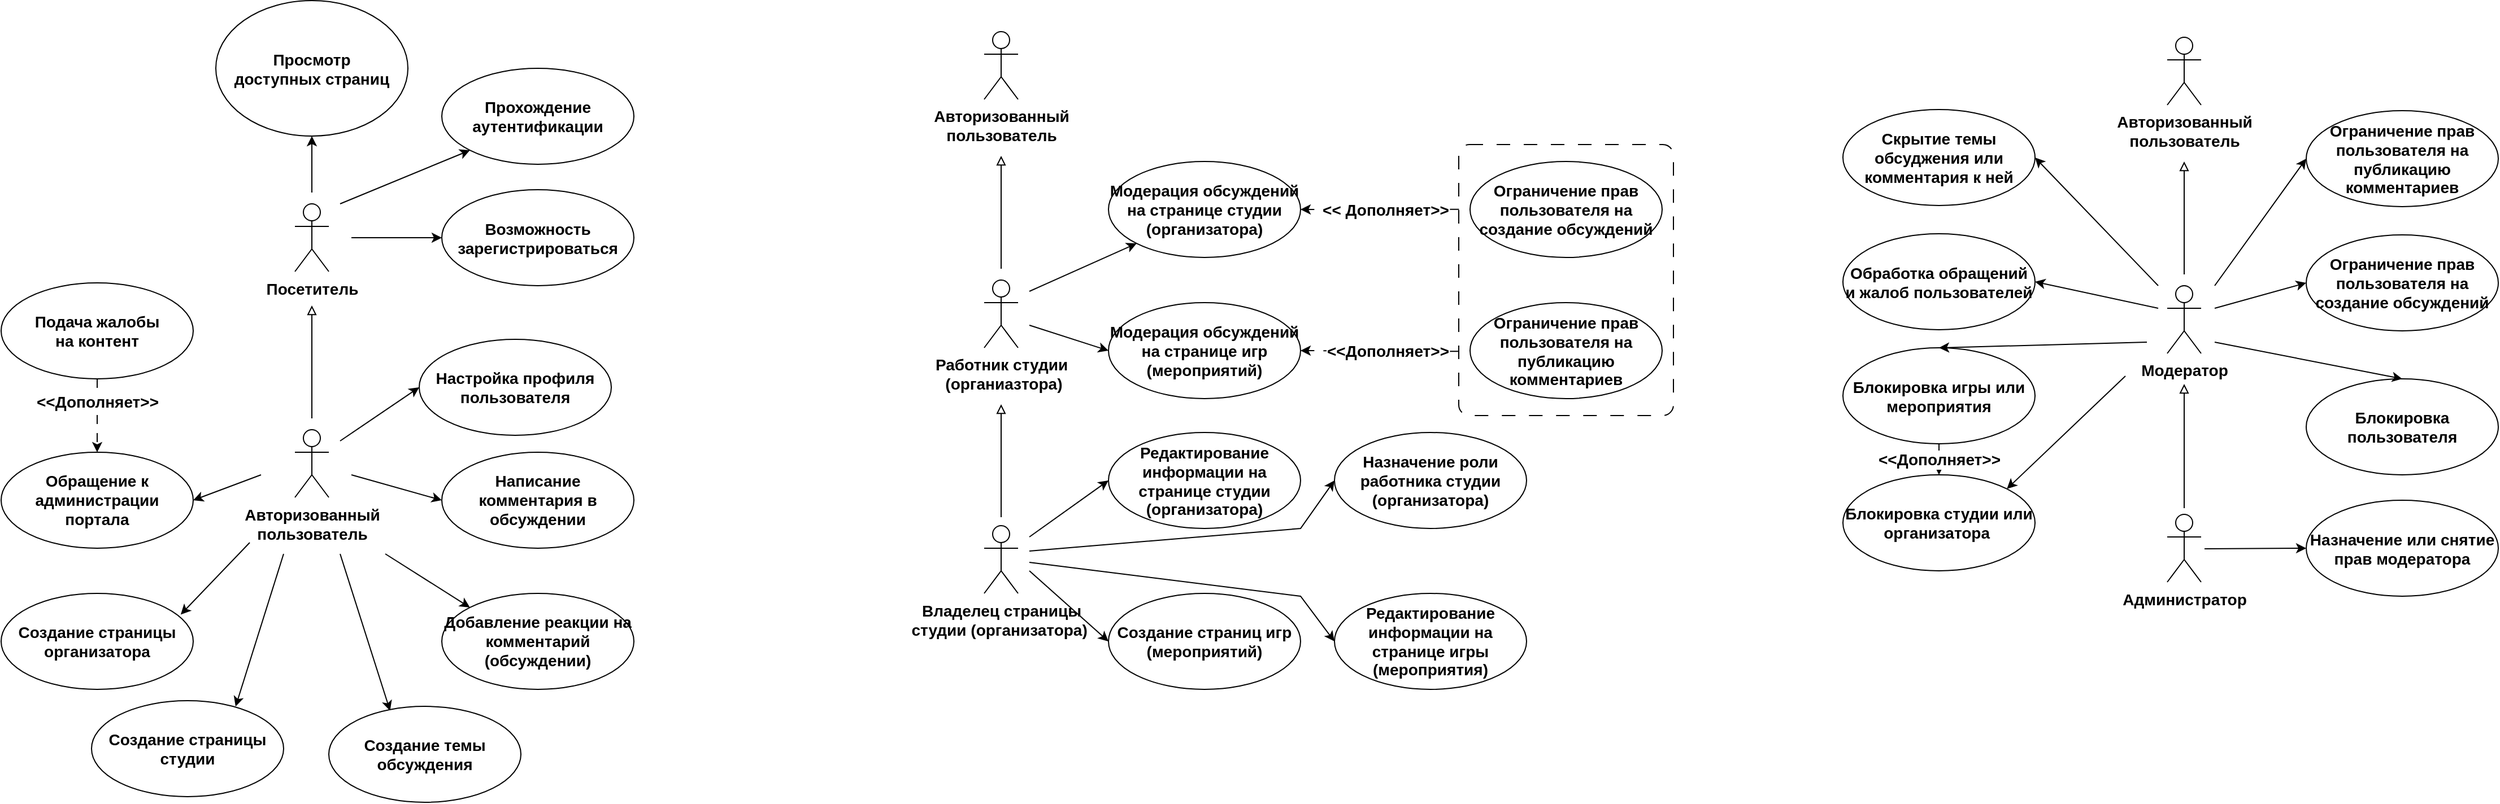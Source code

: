 <mxfile version="27.0.2">
  <diagram name="Страница — 1" id="YpcRYYn0DYfxFPPNS0pG">
    <mxGraphModel dx="2053" dy="849" grid="1" gridSize="10" guides="1" tooltips="1" connect="1" arrows="1" fold="1" page="1" pageScale="1" pageWidth="827" pageHeight="1169" math="0" shadow="0">
      <root>
        <mxCell id="0" />
        <mxCell id="1" parent="0" />
        <mxCell id="T_CZ678cAcqqbvPWmF4b-27" value="" style="rounded=1;whiteSpace=wrap;html=1;fillColor=none;strokeWidth=1;dashed=1;dashPattern=12 12;arcSize=5;" parent="1" vertex="1">
          <mxGeometry x="580" y="165" width="190" height="240" as="geometry" />
        </mxCell>
        <mxCell id="T_CZ678cAcqqbvPWmF4b-5" value="Редактирование информации на странице игры (мероприятия)" style="ellipse;whiteSpace=wrap;html=1;fontSize=14;fontStyle=1" parent="1" vertex="1">
          <mxGeometry x="470" y="562.5" width="170" height="85" as="geometry" />
        </mxCell>
        <mxCell id="T_CZ678cAcqqbvPWmF4b-6" value="Назначение роли работника студии (организатора)" style="ellipse;whiteSpace=wrap;html=1;fontSize=14;fontStyle=1" parent="1" vertex="1">
          <mxGeometry x="470" y="420" width="170" height="85" as="geometry" />
        </mxCell>
        <mxCell id="Nox9GVhglAXxj7asT37l-6" style="rounded=0;orthogonalLoop=1;jettySize=auto;html=1;entryX=0.5;entryY=1;entryDx=0;entryDy=0;" parent="1" target="Nox9GVhglAXxj7asT37l-5" edge="1">
          <mxGeometry relative="1" as="geometry">
            <mxPoint x="-435" y="207.5" as="sourcePoint" />
          </mxGeometry>
        </mxCell>
        <mxCell id="Nox9GVhglAXxj7asT37l-8" style="rounded=0;orthogonalLoop=1;jettySize=auto;html=1;entryX=0;entryY=0.5;entryDx=0;entryDy=0;" parent="1" target="Nox9GVhglAXxj7asT37l-7" edge="1">
          <mxGeometry relative="1" as="geometry">
            <mxPoint x="-400" y="247.5" as="sourcePoint" />
          </mxGeometry>
        </mxCell>
        <mxCell id="wxCVGypFrNnkMV9-Y0Sd-2" style="rounded=0;orthogonalLoop=1;jettySize=auto;html=1;entryX=0;entryY=1;entryDx=0;entryDy=0;" parent="1" target="wxCVGypFrNnkMV9-Y0Sd-1" edge="1">
          <mxGeometry relative="1" as="geometry">
            <mxPoint x="-410" y="217.5" as="sourcePoint" />
          </mxGeometry>
        </mxCell>
        <mxCell id="Nox9GVhglAXxj7asT37l-1" value="Посетитель" style="shape=umlActor;verticalLabelPosition=bottom;verticalAlign=top;html=1;outlineConnect=0;fontSize=14;fontStyle=1" parent="1" vertex="1">
          <mxGeometry x="-450" y="217.5" width="30" height="60" as="geometry" />
        </mxCell>
        <mxCell id="Nox9GVhglAXxj7asT37l-5" value="Просмотр&lt;div&gt;доступных страниц&lt;/div&gt;" style="ellipse;whiteSpace=wrap;html=1;fontSize=14;fontStyle=1" parent="1" vertex="1">
          <mxGeometry x="-520" y="37.5" width="170" height="120" as="geometry" />
        </mxCell>
        <mxCell id="Nox9GVhglAXxj7asT37l-7" value="Возможность&lt;div&gt;зарегистрироваться&lt;/div&gt;" style="ellipse;whiteSpace=wrap;html=1;fontSize=14;fontStyle=1" parent="1" vertex="1">
          <mxGeometry x="-320" y="205" width="170" height="85" as="geometry" />
        </mxCell>
        <mxCell id="Nox9GVhglAXxj7asT37l-11" style="rounded=0;orthogonalLoop=1;jettySize=auto;html=1;endArrow=block;endFill=0;" parent="1" edge="1">
          <mxGeometry relative="1" as="geometry">
            <mxPoint x="-435" y="407.5" as="sourcePoint" />
            <mxPoint x="-435" y="307.5" as="targetPoint" />
          </mxGeometry>
        </mxCell>
        <mxCell id="Nox9GVhglAXxj7asT37l-32" style="rounded=0;orthogonalLoop=1;jettySize=auto;html=1;entryX=0;entryY=0.5;entryDx=0;entryDy=0;" parent="1" target="Nox9GVhglAXxj7asT37l-12" edge="1">
          <mxGeometry relative="1" as="geometry">
            <mxPoint x="-410" y="427.5" as="sourcePoint" />
          </mxGeometry>
        </mxCell>
        <mxCell id="rq-agdoUuukHoPaK4YFO-3" style="rounded=0;orthogonalLoop=1;jettySize=auto;html=1;entryX=0;entryY=0;entryDx=0;entryDy=0;" parent="1" target="Nox9GVhglAXxj7asT37l-17" edge="1">
          <mxGeometry relative="1" as="geometry">
            <mxPoint x="-370" y="527.5" as="sourcePoint" />
          </mxGeometry>
        </mxCell>
        <mxCell id="rq-agdoUuukHoPaK4YFO-4" style="rounded=0;orthogonalLoop=1;jettySize=auto;html=1;entryX=0;entryY=0.5;entryDx=0;entryDy=0;" parent="1" target="Nox9GVhglAXxj7asT37l-18" edge="1">
          <mxGeometry relative="1" as="geometry">
            <mxPoint x="-400" y="457.5" as="sourcePoint" />
          </mxGeometry>
        </mxCell>
        <mxCell id="Nox9GVhglAXxj7asT37l-9" value="Авторизованный&lt;div&gt;пользователь&lt;/div&gt;" style="shape=umlActor;verticalLabelPosition=bottom;verticalAlign=top;html=1;outlineConnect=0;fontSize=14;fontStyle=1" parent="1" vertex="1">
          <mxGeometry x="-450" y="417.5" width="30" height="60" as="geometry" />
        </mxCell>
        <mxCell id="Nox9GVhglAXxj7asT37l-12" value="Настройка профиля&lt;div&gt;пользователя&lt;/div&gt;" style="ellipse;whiteSpace=wrap;html=1;fontSize=14;fontStyle=1" parent="1" vertex="1">
          <mxGeometry x="-340" y="337.5" width="170" height="85" as="geometry" />
        </mxCell>
        <mxCell id="Nox9GVhglAXxj7asT37l-13" value="Подача жалобы&lt;div&gt;на контент&lt;/div&gt;" style="ellipse;whiteSpace=wrap;html=1;fontSize=14;fontStyle=1" parent="1" vertex="1">
          <mxGeometry x="-710" y="287.5" width="170" height="85" as="geometry" />
        </mxCell>
        <mxCell id="Nox9GVhglAXxj7asT37l-14" value="Обращение к администрации портала" style="ellipse;whiteSpace=wrap;html=1;fontSize=14;fontStyle=1" parent="1" vertex="1">
          <mxGeometry x="-710" y="437.5" width="170" height="85" as="geometry" />
        </mxCell>
        <mxCell id="Nox9GVhglAXxj7asT37l-15" value="Создание страницы студии" style="ellipse;whiteSpace=wrap;html=1;fontSize=14;fontStyle=1" parent="1" vertex="1">
          <mxGeometry x="-630" y="657.5" width="170" height="85" as="geometry" />
        </mxCell>
        <mxCell id="Nox9GVhglAXxj7asT37l-17" value="Добавление реакции на комментарий (обсуждении)" style="ellipse;whiteSpace=wrap;html=1;fontSize=14;fontStyle=1" parent="1" vertex="1">
          <mxGeometry x="-320" y="562.5" width="170" height="85" as="geometry" />
        </mxCell>
        <mxCell id="Nox9GVhglAXxj7asT37l-18" value="Написание комментария в обсуждении" style="ellipse;whiteSpace=wrap;html=1;fontSize=14;fontStyle=1" parent="1" vertex="1">
          <mxGeometry x="-320" y="437.5" width="170" height="85" as="geometry" />
        </mxCell>
        <mxCell id="Nox9GVhglAXxj7asT37l-19" value="Создание страницы организатора" style="ellipse;whiteSpace=wrap;html=1;fontSize=14;fontStyle=1" parent="1" vertex="1">
          <mxGeometry x="-710" y="562.5" width="170" height="85" as="geometry" />
        </mxCell>
        <mxCell id="jyXeXl46rUH5Mm83_vD5-4" style="edgeStyle=orthogonalEdgeStyle;rounded=0;orthogonalLoop=1;jettySize=auto;html=1;endArrow=block;endFill=0;" parent="1" edge="1">
          <mxGeometry relative="1" as="geometry">
            <mxPoint x="175" y="275" as="sourcePoint" />
            <mxPoint x="175" y="175" as="targetPoint" />
          </mxGeometry>
        </mxCell>
        <mxCell id="wxCVGypFrNnkMV9-Y0Sd-13" style="rounded=0;orthogonalLoop=1;jettySize=auto;html=1;entryX=0;entryY=1;entryDx=0;entryDy=0;" parent="1" target="Nox9GVhglAXxj7asT37l-39" edge="1">
          <mxGeometry relative="1" as="geometry">
            <mxPoint x="200" y="295" as="sourcePoint" />
          </mxGeometry>
        </mxCell>
        <mxCell id="wxCVGypFrNnkMV9-Y0Sd-14" style="rounded=0;orthogonalLoop=1;jettySize=auto;html=1;entryX=0;entryY=0.5;entryDx=0;entryDy=0;" parent="1" target="Nox9GVhglAXxj7asT37l-41" edge="1">
          <mxGeometry relative="1" as="geometry">
            <mxPoint x="200" y="325" as="sourcePoint" />
          </mxGeometry>
        </mxCell>
        <mxCell id="Nox9GVhglAXxj7asT37l-34" value="&lt;div&gt;Работник студии&lt;/div&gt;&lt;div&gt;&amp;nbsp;(&lt;span style=&quot;background-color: transparent; color: light-dark(rgb(0, 0, 0), rgb(255, 255, 255));&quot;&gt;органиазтора&lt;/span&gt;&lt;span style=&quot;background-color: transparent; color: light-dark(rgb(0, 0, 0), rgb(255, 255, 255));&quot;&gt;)&lt;/span&gt;&lt;/div&gt;" style="shape=umlActor;verticalLabelPosition=bottom;verticalAlign=top;html=1;outlineConnect=0;fontSize=14;fontStyle=1" parent="1" vertex="1">
          <mxGeometry x="160" y="285" width="30" height="60" as="geometry" />
        </mxCell>
        <mxCell id="Nox9GVhglAXxj7asT37l-39" value="Модерация обсуждений на странице студии (организатора)&lt;span style=&quot;color: rgba(0, 0, 0, 0); font-family: monospace; font-size: 0px; font-weight: 400; text-align: start; text-wrap-mode: nowrap;&quot;&gt;%3CmxGraphModel%3E%3Croot%3E%3CmxCell%20id%3D%220%22%2F%3E%3CmxCell%20id%3D%221%22%20parent%3D%220%22%2F%3E%3CmxCell%20id%3D%222%22%20value%3D%22%D0%92%D0%BE%D0%B7%D0%BC%D0%BE%D0%B6%D0%BD%D0%BE%D1%81%D1%82%D1%8C%26lt%3Bdiv%26gt%3B%D0%B7%D0%B0%D1%80%D0%B5%D0%B3%D0%B8%D1%81%D1%82%D1%80%D0%B8%D1%80%D0%BE%D0%B2%D0%B0%D1%82%D1%8C%D1%81%D1%8F%26lt%3B%2Fdiv%26gt%3B%22%20style%3D%22ellipse%3BwhiteSpace%3Dwrap%3Bhtml%3D1%3BfontSize%3D14%3BfontStyle%3D1%22%20vertex%3D%221%22%20parent%3D%221%22%3E%3CmxGeometry%20x%3D%22-390%22%20y%3D%22187.5%22%20width%3D%22170%22%20height%3D%2285%22%20as%3D%22geometry%22%2F%3E%3C%2FmxCell%3E%3C%2Froot%3E%3C%2FmxGraphModel%3E&lt;/span&gt;" style="ellipse;whiteSpace=wrap;html=1;fontSize=14;fontStyle=1" parent="1" vertex="1">
          <mxGeometry x="270" y="180" width="170" height="85" as="geometry" />
        </mxCell>
        <mxCell id="Nox9GVhglAXxj7asT37l-41" value="Модерация обсуждений на странице игр (мероприятий)" style="ellipse;whiteSpace=wrap;html=1;fontSize=14;fontStyle=1" parent="1" vertex="1">
          <mxGeometry x="270" y="305" width="170" height="85" as="geometry" />
        </mxCell>
        <mxCell id="T_CZ678cAcqqbvPWmF4b-22" style="rounded=0;orthogonalLoop=1;jettySize=auto;html=1;entryX=1;entryY=0.5;entryDx=0;entryDy=0;dashed=1;dashPattern=8 8;exitX=0.001;exitY=0.763;exitDx=0;exitDy=0;exitPerimeter=0;" parent="1" source="T_CZ678cAcqqbvPWmF4b-27" target="Nox9GVhglAXxj7asT37l-41" edge="1">
          <mxGeometry relative="1" as="geometry" />
        </mxCell>
        <mxCell id="T_CZ678cAcqqbvPWmF4b-24" value="&amp;lt;&amp;lt;Дополняет&amp;gt;&amp;gt;" style="edgeLabel;html=1;align=center;verticalAlign=middle;resizable=0;points=[];fontStyle=1;fontSize=14;" parent="T_CZ678cAcqqbvPWmF4b-22" vertex="1" connectable="0">
          <mxGeometry x="0.403" relative="1" as="geometry">
            <mxPoint x="35" as="offset" />
          </mxGeometry>
        </mxCell>
        <mxCell id="Nox9GVhglAXxj7asT37l-42" value="Ограничение прав пользователя на публикацию комментариев" style="ellipse;whiteSpace=wrap;html=1;fontSize=14;fontStyle=1" parent="1" vertex="1">
          <mxGeometry x="590" y="305" width="170" height="85" as="geometry" />
        </mxCell>
        <mxCell id="T_CZ678cAcqqbvPWmF4b-21" style="rounded=0;orthogonalLoop=1;jettySize=auto;html=1;entryX=1;entryY=0.5;entryDx=0;entryDy=0;dashed=1;dashPattern=8 8;exitX=0.001;exitY=0.239;exitDx=0;exitDy=0;exitPerimeter=0;" parent="1" source="T_CZ678cAcqqbvPWmF4b-27" target="Nox9GVhglAXxj7asT37l-39" edge="1">
          <mxGeometry relative="1" as="geometry" />
        </mxCell>
        <mxCell id="T_CZ678cAcqqbvPWmF4b-23" value="&amp;lt;&amp;lt; Дополняет&amp;gt;&amp;gt;" style="edgeLabel;html=1;align=center;verticalAlign=middle;resizable=0;points=[];fontStyle=1;fontSize=14;" parent="T_CZ678cAcqqbvPWmF4b-21" vertex="1" connectable="0">
          <mxGeometry x="0.112" y="-1" relative="1" as="geometry">
            <mxPoint x="13" y="1" as="offset" />
          </mxGeometry>
        </mxCell>
        <mxCell id="Nox9GVhglAXxj7asT37l-43" value="Ограничение прав пользователя на создание обсуждений" style="ellipse;whiteSpace=wrap;html=1;fontSize=14;fontStyle=1" parent="1" vertex="1">
          <mxGeometry x="590" y="180" width="170" height="85" as="geometry" />
        </mxCell>
        <mxCell id="jyXeXl46rUH5Mm83_vD5-2" value="Авторизованный&lt;div&gt;пользователь&lt;/div&gt;" style="shape=umlActor;verticalLabelPosition=bottom;verticalAlign=top;html=1;outlineConnect=0;fontSize=14;fontStyle=1" parent="1" vertex="1">
          <mxGeometry x="160" y="65" width="30" height="60" as="geometry" />
        </mxCell>
        <mxCell id="wxCVGypFrNnkMV9-Y0Sd-1" value="Прохождение аутентификации" style="ellipse;whiteSpace=wrap;html=1;fontSize=14;fontStyle=1" parent="1" vertex="1">
          <mxGeometry x="-320" y="97.5" width="170" height="85" as="geometry" />
        </mxCell>
        <mxCell id="wxCVGypFrNnkMV9-Y0Sd-3" value="" style="rounded=0;orthogonalLoop=1;jettySize=auto;html=1;entryX=0.319;entryY=0.046;entryDx=0;entryDy=0;entryPerimeter=0;" parent="1" target="Nox9GVhglAXxj7asT37l-16" edge="1">
          <mxGeometry relative="1" as="geometry">
            <mxPoint x="-410" y="527.5" as="sourcePoint" />
            <mxPoint x="-420" y="830.5" as="targetPoint" />
          </mxGeometry>
        </mxCell>
        <mxCell id="Nox9GVhglAXxj7asT37l-16" value="Создание темы обсуждения" style="ellipse;whiteSpace=wrap;html=1;fontSize=14;fontStyle=1" parent="1" vertex="1">
          <mxGeometry x="-420" y="662.5" width="170" height="85" as="geometry" />
        </mxCell>
        <mxCell id="wxCVGypFrNnkMV9-Y0Sd-5" style="rounded=0;orthogonalLoop=1;jettySize=auto;html=1;entryX=0.75;entryY=0.061;entryDx=0;entryDy=0;entryPerimeter=0;" parent="1" target="Nox9GVhglAXxj7asT37l-15" edge="1">
          <mxGeometry relative="1" as="geometry">
            <mxPoint x="-460" y="527.5" as="sourcePoint" />
          </mxGeometry>
        </mxCell>
        <mxCell id="wxCVGypFrNnkMV9-Y0Sd-6" style="rounded=0;orthogonalLoop=1;jettySize=auto;html=1;entryX=0.935;entryY=0.22;entryDx=0;entryDy=0;entryPerimeter=0;" parent="1" target="Nox9GVhglAXxj7asT37l-19" edge="1">
          <mxGeometry relative="1" as="geometry">
            <mxPoint x="-490" y="517.5" as="sourcePoint" />
          </mxGeometry>
        </mxCell>
        <mxCell id="wxCVGypFrNnkMV9-Y0Sd-7" style="rounded=0;orthogonalLoop=1;jettySize=auto;html=1;entryX=0.5;entryY=0;entryDx=0;entryDy=0;exitX=0.5;exitY=1;exitDx=0;exitDy=0;dashed=1;dashPattern=8 8;" parent="1" source="Nox9GVhglAXxj7asT37l-13" target="Nox9GVhglAXxj7asT37l-14" edge="1">
          <mxGeometry relative="1" as="geometry">
            <mxPoint x="-470" y="457.5" as="sourcePoint" />
          </mxGeometry>
        </mxCell>
        <mxCell id="wxCVGypFrNnkMV9-Y0Sd-9" value="&lt;b&gt;&amp;lt;&amp;lt;Дополняет&amp;gt;&amp;gt;&lt;/b&gt;" style="edgeLabel;html=1;align=center;verticalAlign=middle;resizable=0;points=[];fontSize=14;" parent="wxCVGypFrNnkMV9-Y0Sd-7" vertex="1" connectable="0">
          <mxGeometry x="-0.309" y="1" relative="1" as="geometry">
            <mxPoint x="-1" y="-2" as="offset" />
          </mxGeometry>
        </mxCell>
        <mxCell id="wxCVGypFrNnkMV9-Y0Sd-8" style="rounded=0;orthogonalLoop=1;jettySize=auto;html=1;entryX=1;entryY=0.5;entryDx=0;entryDy=0;" parent="1" target="Nox9GVhglAXxj7asT37l-14" edge="1">
          <mxGeometry relative="1" as="geometry">
            <mxPoint x="-480" y="457.5" as="sourcePoint" />
          </mxGeometry>
        </mxCell>
        <mxCell id="T_CZ678cAcqqbvPWmF4b-2" style="rounded=0;orthogonalLoop=1;jettySize=auto;html=1;endArrow=block;endFill=0;" parent="1" edge="1">
          <mxGeometry relative="1" as="geometry">
            <mxPoint x="175" y="495" as="sourcePoint" />
            <mxPoint x="175" y="395" as="targetPoint" />
          </mxGeometry>
        </mxCell>
        <mxCell id="T_CZ678cAcqqbvPWmF4b-7" style="rounded=0;orthogonalLoop=1;jettySize=auto;html=1;entryX=0;entryY=0.5;entryDx=0;entryDy=0;" parent="1" target="T_CZ678cAcqqbvPWmF4b-3" edge="1">
          <mxGeometry relative="1" as="geometry">
            <mxPoint x="200" y="512.5" as="sourcePoint" />
          </mxGeometry>
        </mxCell>
        <mxCell id="T_CZ678cAcqqbvPWmF4b-8" style="rounded=0;orthogonalLoop=1;jettySize=auto;html=1;entryX=0;entryY=0.5;entryDx=0;entryDy=0;" parent="1" target="T_CZ678cAcqqbvPWmF4b-4" edge="1">
          <mxGeometry relative="1" as="geometry">
            <mxPoint x="200" y="542.5" as="sourcePoint" />
          </mxGeometry>
        </mxCell>
        <mxCell id="T_CZ678cAcqqbvPWmF4b-1" value="&lt;div&gt;Владелец страницы&lt;/div&gt;&lt;div&gt;студии (организатора)&amp;nbsp;&lt;/div&gt;" style="shape=umlActor;verticalLabelPosition=bottom;verticalAlign=top;html=1;outlineConnect=0;fontSize=14;fontStyle=1" parent="1" vertex="1">
          <mxGeometry x="160" y="502.5" width="30" height="60" as="geometry" />
        </mxCell>
        <mxCell id="T_CZ678cAcqqbvPWmF4b-3" value="Редактирование информации на странице студии (организатора)" style="ellipse;whiteSpace=wrap;html=1;fontSize=14;fontStyle=1" parent="1" vertex="1">
          <mxGeometry x="270" y="420" width="170" height="85" as="geometry" />
        </mxCell>
        <mxCell id="T_CZ678cAcqqbvPWmF4b-4" value="Создание страниц игр (мероприятий)" style="ellipse;whiteSpace=wrap;html=1;fontSize=14;fontStyle=1" parent="1" vertex="1">
          <mxGeometry x="270" y="562.5" width="170" height="85" as="geometry" />
        </mxCell>
        <mxCell id="T_CZ678cAcqqbvPWmF4b-11" style="edgeStyle=orthogonalEdgeStyle;rounded=0;orthogonalLoop=1;jettySize=auto;html=1;endArrow=block;endFill=0;" parent="1" edge="1">
          <mxGeometry relative="1" as="geometry">
            <mxPoint x="1222" y="280" as="sourcePoint" />
            <mxPoint x="1222" y="180" as="targetPoint" />
          </mxGeometry>
        </mxCell>
        <mxCell id="T_CZ678cAcqqbvPWmF4b-33" style="rounded=0;orthogonalLoop=1;jettySize=auto;html=1;entryX=1;entryY=0.5;entryDx=0;entryDy=0;" parent="1" target="T_CZ678cAcqqbvPWmF4b-20" edge="1">
          <mxGeometry relative="1" as="geometry">
            <mxPoint x="1199" y="290" as="sourcePoint" />
          </mxGeometry>
        </mxCell>
        <mxCell id="T_CZ678cAcqqbvPWmF4b-34" style="rounded=0;orthogonalLoop=1;jettySize=auto;html=1;entryX=1;entryY=0.5;entryDx=0;entryDy=0;" parent="1" target="T_CZ678cAcqqbvPWmF4b-19" edge="1">
          <mxGeometry relative="1" as="geometry">
            <mxPoint x="1199" y="310" as="sourcePoint" />
          </mxGeometry>
        </mxCell>
        <mxCell id="T_CZ678cAcqqbvPWmF4b-35" style="rounded=0;orthogonalLoop=1;jettySize=auto;html=1;entryX=0;entryY=0.5;entryDx=0;entryDy=0;" parent="1" target="T_CZ678cAcqqbvPWmF4b-14" edge="1">
          <mxGeometry relative="1" as="geometry">
            <mxPoint x="1249" y="290" as="sourcePoint" />
          </mxGeometry>
        </mxCell>
        <mxCell id="T_CZ678cAcqqbvPWmF4b-36" style="rounded=0;orthogonalLoop=1;jettySize=auto;html=1;entryX=0;entryY=0.5;entryDx=0;entryDy=0;" parent="1" target="T_CZ678cAcqqbvPWmF4b-15" edge="1">
          <mxGeometry relative="1" as="geometry">
            <mxPoint x="1249" y="310" as="sourcePoint" />
          </mxGeometry>
        </mxCell>
        <mxCell id="8HalHW5koF5oAW2OHnk1-1" style="rounded=0;orthogonalLoop=1;jettySize=auto;html=1;entryX=1;entryY=0;entryDx=0;entryDy=0;" edge="1" parent="1" target="T_CZ678cAcqqbvPWmF4b-17">
          <mxGeometry relative="1" as="geometry">
            <mxPoint x="1170" y="370" as="sourcePoint" />
          </mxGeometry>
        </mxCell>
        <mxCell id="T_CZ678cAcqqbvPWmF4b-12" value="&lt;div&gt;Модератор&lt;/div&gt;" style="shape=umlActor;verticalLabelPosition=bottom;verticalAlign=top;html=1;outlineConnect=0;fontSize=14;fontStyle=1" parent="1" vertex="1">
          <mxGeometry x="1207" y="290" width="30" height="60" as="geometry" />
        </mxCell>
        <mxCell id="T_CZ678cAcqqbvPWmF4b-13" value="Авторизованный&lt;div&gt;пользователь&lt;/div&gt;" style="shape=umlActor;verticalLabelPosition=bottom;verticalAlign=top;html=1;outlineConnect=0;fontSize=14;fontStyle=1" parent="1" vertex="1">
          <mxGeometry x="1207" y="70" width="30" height="60" as="geometry" />
        </mxCell>
        <mxCell id="T_CZ678cAcqqbvPWmF4b-14" value="Ограничение прав пользователя на публикацию комментариев" style="ellipse;whiteSpace=wrap;html=1;fontSize=14;fontStyle=1" parent="1" vertex="1">
          <mxGeometry x="1330" y="135" width="170" height="85" as="geometry" />
        </mxCell>
        <mxCell id="T_CZ678cAcqqbvPWmF4b-15" value="Ограничение прав пользователя на создание обсуждений" style="ellipse;whiteSpace=wrap;html=1;fontSize=14;fontStyle=1" parent="1" vertex="1">
          <mxGeometry x="1330" y="245" width="170" height="85" as="geometry" />
        </mxCell>
        <mxCell id="T_CZ678cAcqqbvPWmF4b-16" value="Блокировка пользователя" style="ellipse;whiteSpace=wrap;html=1;fontSize=14;fontStyle=1" parent="1" vertex="1">
          <mxGeometry x="1330" y="372.5" width="170" height="85" as="geometry" />
        </mxCell>
        <mxCell id="T_CZ678cAcqqbvPWmF4b-17" value="Блокировка студии или организатора&amp;nbsp;" style="ellipse;whiteSpace=wrap;html=1;fontSize=14;fontStyle=1" parent="1" vertex="1">
          <mxGeometry x="920" y="457.5" width="170" height="85" as="geometry" />
        </mxCell>
        <mxCell id="T_CZ678cAcqqbvPWmF4b-29" style="rounded=0;orthogonalLoop=1;jettySize=auto;html=1;entryX=0.5;entryY=0;entryDx=0;entryDy=0;dashed=1;dashPattern=12 12;" parent="1" source="T_CZ678cAcqqbvPWmF4b-18" target="T_CZ678cAcqqbvPWmF4b-17" edge="1">
          <mxGeometry relative="1" as="geometry" />
        </mxCell>
        <mxCell id="T_CZ678cAcqqbvPWmF4b-30" value="&amp;lt;&amp;lt;Дополняет&amp;gt;&amp;gt;" style="edgeLabel;html=1;align=center;verticalAlign=middle;resizable=0;points=[];fontStyle=1;fontSize=14;" parent="T_CZ678cAcqqbvPWmF4b-29" vertex="1" connectable="0">
          <mxGeometry x="-0.318" relative="1" as="geometry">
            <mxPoint y="4" as="offset" />
          </mxGeometry>
        </mxCell>
        <mxCell id="T_CZ678cAcqqbvPWmF4b-18" value="Блокировка игры или мероприятия" style="ellipse;whiteSpace=wrap;html=1;fontSize=14;fontStyle=1" parent="1" vertex="1">
          <mxGeometry x="920" y="345" width="170" height="85" as="geometry" />
        </mxCell>
        <mxCell id="T_CZ678cAcqqbvPWmF4b-19" value="Обработка обращений и жалоб пользователей" style="ellipse;whiteSpace=wrap;html=1;fontSize=14;fontStyle=1" parent="1" vertex="1">
          <mxGeometry x="920" y="244" width="170" height="85" as="geometry" />
        </mxCell>
        <mxCell id="T_CZ678cAcqqbvPWmF4b-20" value="Скрытие темы обсуджения или комментария к ней" style="ellipse;whiteSpace=wrap;html=1;fontSize=14;fontStyle=1" parent="1" vertex="1">
          <mxGeometry x="920" y="134" width="170" height="85" as="geometry" />
        </mxCell>
        <mxCell id="T_CZ678cAcqqbvPWmF4b-9" style="rounded=0;orthogonalLoop=1;jettySize=auto;html=1;entryX=0;entryY=0.5;entryDx=0;entryDy=0;" parent="1" target="T_CZ678cAcqqbvPWmF4b-6" edge="1">
          <mxGeometry relative="1" as="geometry">
            <mxPoint x="200" y="525" as="sourcePoint" />
            <Array as="points">
              <mxPoint x="440" y="505" />
            </Array>
          </mxGeometry>
        </mxCell>
        <mxCell id="T_CZ678cAcqqbvPWmF4b-10" style="rounded=0;orthogonalLoop=1;jettySize=auto;html=1;entryX=0;entryY=0.5;entryDx=0;entryDy=0;" parent="1" target="T_CZ678cAcqqbvPWmF4b-5" edge="1">
          <mxGeometry relative="1" as="geometry">
            <mxPoint x="200" y="535" as="sourcePoint" />
            <Array as="points">
              <mxPoint x="440" y="565" />
            </Array>
          </mxGeometry>
        </mxCell>
        <mxCell id="T_CZ678cAcqqbvPWmF4b-37" style="rounded=0;orthogonalLoop=1;jettySize=auto;html=1;entryX=0.5;entryY=0;entryDx=0;entryDy=0;" parent="1" target="T_CZ678cAcqqbvPWmF4b-16" edge="1">
          <mxGeometry relative="1" as="geometry">
            <mxPoint x="1249" y="340" as="sourcePoint" />
          </mxGeometry>
        </mxCell>
        <mxCell id="T_CZ678cAcqqbvPWmF4b-32" style="rounded=0;orthogonalLoop=1;jettySize=auto;html=1;entryX=0.5;entryY=0;entryDx=0;entryDy=0;" parent="1" target="T_CZ678cAcqqbvPWmF4b-18" edge="1">
          <mxGeometry relative="1" as="geometry">
            <mxPoint x="1189" y="340" as="sourcePoint" />
          </mxGeometry>
        </mxCell>
        <mxCell id="8HalHW5koF5oAW2OHnk1-5" style="rounded=0;orthogonalLoop=1;jettySize=auto;html=1;entryX=0;entryY=0.5;entryDx=0;entryDy=0;" edge="1" parent="1" target="8HalHW5koF5oAW2OHnk1-4">
          <mxGeometry relative="1" as="geometry">
            <mxPoint x="1240" y="523" as="sourcePoint" />
          </mxGeometry>
        </mxCell>
        <mxCell id="8HalHW5koF5oAW2OHnk1-7" style="rounded=0;orthogonalLoop=1;jettySize=auto;html=1;endArrow=block;endFill=0;" edge="1" parent="1">
          <mxGeometry relative="1" as="geometry">
            <mxPoint x="1222" y="377" as="targetPoint" />
            <mxPoint x="1222" y="487" as="sourcePoint" />
          </mxGeometry>
        </mxCell>
        <mxCell id="8HalHW5koF5oAW2OHnk1-2" value="Администратор" style="shape=umlActor;verticalLabelPosition=bottom;verticalAlign=top;html=1;outlineConnect=0;fontSize=14;fontStyle=1" vertex="1" parent="1">
          <mxGeometry x="1207" y="492.5" width="30" height="60" as="geometry" />
        </mxCell>
        <mxCell id="8HalHW5koF5oAW2OHnk1-4" value="Назначение или снятие прав модератора" style="ellipse;whiteSpace=wrap;html=1;fontSize=14;fontStyle=1" vertex="1" parent="1">
          <mxGeometry x="1330" y="480" width="170" height="85" as="geometry" />
        </mxCell>
      </root>
    </mxGraphModel>
  </diagram>
</mxfile>
